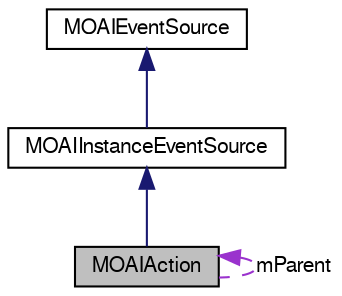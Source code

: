 digraph G
{
  edge [fontname="FreeSans",fontsize="10",labelfontname="FreeSans",labelfontsize="10"];
  node [fontname="FreeSans",fontsize="10",shape=record];
  Node1 [label="MOAIAction",height=0.2,width=0.4,color="black", fillcolor="grey75", style="filled" fontcolor="black"];
  Node2 -> Node1 [dir=back,color="midnightblue",fontsize="10",style="solid",fontname="FreeSans"];
  Node2 [label="MOAIInstanceEventSource",height=0.2,width=0.4,color="black", fillcolor="white", style="filled",URL="$class_m_o_a_i_instance_event_source.html",tooltip="Derivation of MOAIEventSource for non-global lua objects."];
  Node3 -> Node2 [dir=back,color="midnightblue",fontsize="10",style="solid",fontname="FreeSans"];
  Node3 [label="MOAIEventSource",height=0.2,width=0.4,color="black", fillcolor="white", style="filled",URL="$class_m_o_a_i_event_source.html",tooltip="Base class for all Lua-bound Moai objects that emit events and have an event table."];
  Node1 -> Node1 [dir=back,color="darkorchid3",fontsize="10",style="dashed",label="mParent",fontname="FreeSans"];
}
